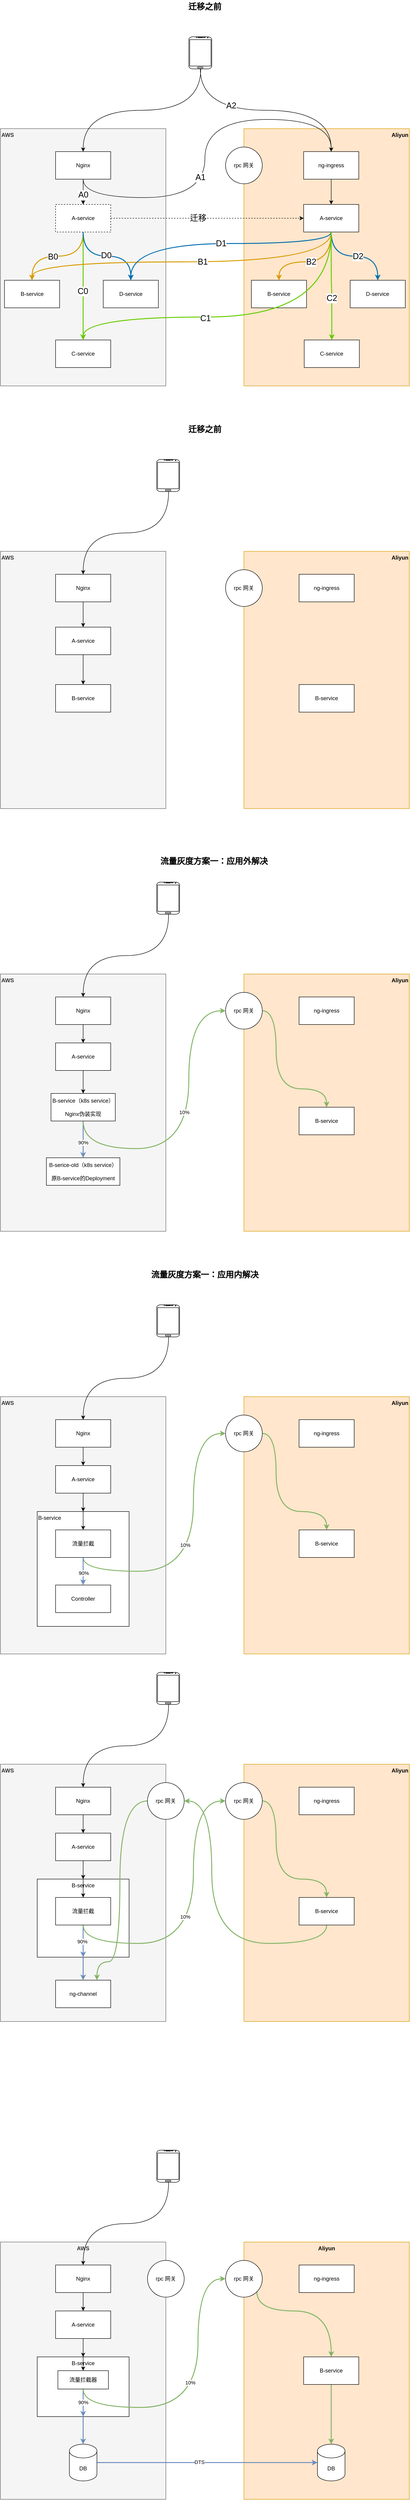 <mxfile version="20.5.1" type="github">
  <diagram id="Bomps37VIKHpNAe9YnZH" name="第 1 页">
    <mxGraphModel dx="1298" dy="5510" grid="1" gridSize="10" guides="1" tooltips="1" connect="1" arrows="1" fold="1" page="1" pageScale="1" pageWidth="827" pageHeight="1169" math="0" shadow="0">
      <root>
        <mxCell id="0" />
        <mxCell id="1" parent="0" />
        <mxCell id="GRqfUsxwz95-C4cLxFxg-54" value="AWS" style="rounded=0;whiteSpace=wrap;html=1;fillColor=#f5f5f5;fontColor=#333333;strokeColor=#666666;fontStyle=1;verticalAlign=top;align=left;" vertex="1" parent="1">
          <mxGeometry x="40" y="-720" width="360" height="560" as="geometry" />
        </mxCell>
        <mxCell id="GRqfUsxwz95-C4cLxFxg-80" value="B-service" style="rounded=0;whiteSpace=wrap;html=1;strokeColor=#000000;verticalAlign=top;" vertex="1" parent="1">
          <mxGeometry x="120" y="-470" width="200" height="170" as="geometry" />
        </mxCell>
        <mxCell id="GRqfUsxwz95-C4cLxFxg-1" value="AWS" style="rounded=0;whiteSpace=wrap;html=1;fillColor=#f5f5f5;fontColor=#333333;strokeColor=#666666;fontStyle=1;verticalAlign=top;" vertex="1" parent="1">
          <mxGeometry x="40" y="320" width="360" height="560" as="geometry" />
        </mxCell>
        <mxCell id="GRqfUsxwz95-C4cLxFxg-12" value="B-service" style="rounded=0;whiteSpace=wrap;html=1;strokeColor=#000000;verticalAlign=top;" vertex="1" parent="1">
          <mxGeometry x="120" y="570" width="200" height="130" as="geometry" />
        </mxCell>
        <mxCell id="GRqfUsxwz95-C4cLxFxg-2" value="Aliyun" style="rounded=0;whiteSpace=wrap;html=1;fillColor=#ffe6cc;strokeColor=#d79b00;fontStyle=1;verticalAlign=top;" vertex="1" parent="1">
          <mxGeometry x="570" y="320" width="360" height="560" as="geometry" />
        </mxCell>
        <mxCell id="GRqfUsxwz95-C4cLxFxg-14" style="edgeStyle=orthogonalEdgeStyle;rounded=0;orthogonalLoop=1;jettySize=auto;html=1;entryX=0.5;entryY=0;entryDx=0;entryDy=0;exitX=0.52;exitY=1;exitDx=0;exitDy=0;exitPerimeter=0;curved=1;" edge="1" parent="1" source="GRqfUsxwz95-C4cLxFxg-3" target="GRqfUsxwz95-C4cLxFxg-7">
          <mxGeometry relative="1" as="geometry" />
        </mxCell>
        <mxCell id="GRqfUsxwz95-C4cLxFxg-3" value="" style="verticalLabelPosition=bottom;verticalAlign=top;html=1;shadow=0;dashed=0;strokeWidth=1;shape=mxgraph.android.phone2;strokeColor=#000000;" vertex="1" parent="1">
          <mxGeometry x="380" y="120" width="50" height="70" as="geometry" />
        </mxCell>
        <mxCell id="GRqfUsxwz95-C4cLxFxg-6" style="edgeStyle=orthogonalEdgeStyle;rounded=0;orthogonalLoop=1;jettySize=auto;html=1;entryX=0;entryY=0.5;entryDx=0;entryDy=0;entryPerimeter=0;strokeWidth=2;fillColor=#dae8fc;strokeColor=#6c8ebf;" edge="1" parent="1" source="GRqfUsxwz95-C4cLxFxg-4" target="GRqfUsxwz95-C4cLxFxg-5">
          <mxGeometry relative="1" as="geometry" />
        </mxCell>
        <mxCell id="GRqfUsxwz95-C4cLxFxg-18" value="DTS" style="edgeLabel;html=1;align=center;verticalAlign=middle;resizable=0;points=[];" vertex="1" connectable="0" parent="GRqfUsxwz95-C4cLxFxg-6">
          <mxGeometry x="-0.071" y="1" relative="1" as="geometry">
            <mxPoint as="offset" />
          </mxGeometry>
        </mxCell>
        <mxCell id="GRqfUsxwz95-C4cLxFxg-4" value="DB" style="shape=cylinder3;whiteSpace=wrap;html=1;boundedLbl=1;backgroundOutline=1;size=15;strokeColor=#000000;" vertex="1" parent="1">
          <mxGeometry x="190" y="760" width="60" height="80" as="geometry" />
        </mxCell>
        <mxCell id="GRqfUsxwz95-C4cLxFxg-5" value="DB" style="shape=cylinder3;whiteSpace=wrap;html=1;boundedLbl=1;backgroundOutline=1;size=15;strokeColor=#000000;" vertex="1" parent="1">
          <mxGeometry x="730" y="760" width="60" height="80" as="geometry" />
        </mxCell>
        <mxCell id="GRqfUsxwz95-C4cLxFxg-15" style="edgeStyle=orthogonalEdgeStyle;curved=1;rounded=0;orthogonalLoop=1;jettySize=auto;html=1;entryX=0.5;entryY=0;entryDx=0;entryDy=0;" edge="1" parent="1" source="GRqfUsxwz95-C4cLxFxg-7" target="GRqfUsxwz95-C4cLxFxg-11">
          <mxGeometry relative="1" as="geometry" />
        </mxCell>
        <mxCell id="GRqfUsxwz95-C4cLxFxg-7" value="Nginx" style="rounded=0;whiteSpace=wrap;html=1;strokeColor=#000000;" vertex="1" parent="1">
          <mxGeometry x="160" y="370" width="120" height="60" as="geometry" />
        </mxCell>
        <mxCell id="GRqfUsxwz95-C4cLxFxg-8" value="ng-ingress" style="rounded=0;whiteSpace=wrap;html=1;strokeColor=#000000;" vertex="1" parent="1">
          <mxGeometry x="690" y="370" width="120" height="60" as="geometry" />
        </mxCell>
        <mxCell id="GRqfUsxwz95-C4cLxFxg-9" value="rpc 网关" style="ellipse;whiteSpace=wrap;html=1;aspect=fixed;strokeColor=#000000;" vertex="1" parent="1">
          <mxGeometry x="360" y="360" width="80" height="80" as="geometry" />
        </mxCell>
        <mxCell id="GRqfUsxwz95-C4cLxFxg-26" style="edgeStyle=orthogonalEdgeStyle;curved=1;rounded=0;orthogonalLoop=1;jettySize=auto;html=1;entryX=0.5;entryY=0;entryDx=0;entryDy=0;exitX=1;exitY=1;exitDx=0;exitDy=0;fillColor=#d5e8d4;strokeColor=#82b366;strokeWidth=2;" edge="1" parent="1" source="GRqfUsxwz95-C4cLxFxg-10" target="GRqfUsxwz95-C4cLxFxg-13">
          <mxGeometry relative="1" as="geometry">
            <Array as="points">
              <mxPoint x="598" y="470" />
              <mxPoint x="760" y="470" />
            </Array>
          </mxGeometry>
        </mxCell>
        <mxCell id="GRqfUsxwz95-C4cLxFxg-10" value="rpc 网关" style="ellipse;whiteSpace=wrap;html=1;aspect=fixed;strokeColor=#000000;" vertex="1" parent="1">
          <mxGeometry x="530" y="360" width="80" height="80" as="geometry" />
        </mxCell>
        <mxCell id="GRqfUsxwz95-C4cLxFxg-16" style="edgeStyle=orthogonalEdgeStyle;curved=1;rounded=0;orthogonalLoop=1;jettySize=auto;html=1;entryX=0.5;entryY=0;entryDx=0;entryDy=0;" edge="1" parent="1" source="GRqfUsxwz95-C4cLxFxg-11" target="GRqfUsxwz95-C4cLxFxg-12">
          <mxGeometry relative="1" as="geometry" />
        </mxCell>
        <mxCell id="GRqfUsxwz95-C4cLxFxg-11" value="A-service" style="rounded=0;whiteSpace=wrap;html=1;strokeColor=#000000;" vertex="1" parent="1">
          <mxGeometry x="160" y="470" width="120" height="60" as="geometry" />
        </mxCell>
        <mxCell id="GRqfUsxwz95-C4cLxFxg-17" style="edgeStyle=orthogonalEdgeStyle;curved=1;rounded=0;orthogonalLoop=1;jettySize=auto;html=1;entryX=0.5;entryY=0;entryDx=0;entryDy=0;entryPerimeter=0;fillColor=#dae8fc;strokeColor=#6c8ebf;strokeWidth=2;" edge="1" parent="1" source="GRqfUsxwz95-C4cLxFxg-12" target="GRqfUsxwz95-C4cLxFxg-4">
          <mxGeometry relative="1" as="geometry" />
        </mxCell>
        <mxCell id="GRqfUsxwz95-C4cLxFxg-27" style="edgeStyle=orthogonalEdgeStyle;curved=1;rounded=0;orthogonalLoop=1;jettySize=auto;html=1;entryX=0.5;entryY=0;entryDx=0;entryDy=0;entryPerimeter=0;fillColor=#d5e8d4;strokeColor=#82b366;strokeWidth=2;" edge="1" parent="1" source="GRqfUsxwz95-C4cLxFxg-13" target="GRqfUsxwz95-C4cLxFxg-5">
          <mxGeometry relative="1" as="geometry" />
        </mxCell>
        <mxCell id="GRqfUsxwz95-C4cLxFxg-13" value="B-service" style="rounded=0;whiteSpace=wrap;html=1;strokeColor=#000000;" vertex="1" parent="1">
          <mxGeometry x="700" y="570" width="120" height="60" as="geometry" />
        </mxCell>
        <mxCell id="GRqfUsxwz95-C4cLxFxg-22" style="edgeStyle=orthogonalEdgeStyle;curved=1;rounded=0;orthogonalLoop=1;jettySize=auto;html=1;entryX=0.5;entryY=1;entryDx=0;entryDy=0;fillColor=#dae8fc;strokeColor=#6c8ebf;strokeWidth=2;" edge="1" parent="1" source="GRqfUsxwz95-C4cLxFxg-19" target="GRqfUsxwz95-C4cLxFxg-12">
          <mxGeometry relative="1" as="geometry">
            <Array as="points">
              <mxPoint x="220" y="680" />
              <mxPoint x="220" y="680" />
            </Array>
          </mxGeometry>
        </mxCell>
        <mxCell id="GRqfUsxwz95-C4cLxFxg-25" value="90%" style="edgeLabel;html=1;align=center;verticalAlign=middle;resizable=0;points=[];" vertex="1" connectable="0" parent="GRqfUsxwz95-C4cLxFxg-22">
          <mxGeometry x="-0.033" relative="1" as="geometry">
            <mxPoint as="offset" />
          </mxGeometry>
        </mxCell>
        <mxCell id="GRqfUsxwz95-C4cLxFxg-23" style="edgeStyle=orthogonalEdgeStyle;curved=1;rounded=0;orthogonalLoop=1;jettySize=auto;html=1;entryX=0;entryY=0.5;entryDx=0;entryDy=0;fillColor=#d5e8d4;strokeColor=#82b366;strokeWidth=2;" edge="1" parent="1" target="GRqfUsxwz95-C4cLxFxg-10">
          <mxGeometry relative="1" as="geometry">
            <mxPoint x="220" y="640" as="sourcePoint" />
            <Array as="points">
              <mxPoint x="220" y="680" />
              <mxPoint x="470" y="680" />
              <mxPoint x="470" y="400" />
            </Array>
          </mxGeometry>
        </mxCell>
        <mxCell id="GRqfUsxwz95-C4cLxFxg-24" value="10%" style="edgeLabel;html=1;align=center;verticalAlign=middle;resizable=0;points=[];" vertex="1" connectable="0" parent="GRqfUsxwz95-C4cLxFxg-23">
          <mxGeometry x="0.092" y="17" relative="1" as="geometry">
            <mxPoint as="offset" />
          </mxGeometry>
        </mxCell>
        <mxCell id="GRqfUsxwz95-C4cLxFxg-19" value="流量拦截器" style="rounded=0;whiteSpace=wrap;html=1;strokeColor=#000000;" vertex="1" parent="1">
          <mxGeometry x="165" y="600" width="110" height="40" as="geometry" />
        </mxCell>
        <mxCell id="GRqfUsxwz95-C4cLxFxg-20" style="edgeStyle=orthogonalEdgeStyle;curved=1;rounded=0;orthogonalLoop=1;jettySize=auto;html=1;entryX=0.5;entryY=0;entryDx=0;entryDy=0;" edge="1" parent="1" source="GRqfUsxwz95-C4cLxFxg-12" target="GRqfUsxwz95-C4cLxFxg-19">
          <mxGeometry relative="1" as="geometry" />
        </mxCell>
        <mxCell id="GRqfUsxwz95-C4cLxFxg-56" value="Aliyun" style="rounded=0;whiteSpace=wrap;html=1;fillColor=#ffe6cc;strokeColor=#d79b00;fontStyle=1;verticalAlign=top;align=right;" vertex="1" parent="1">
          <mxGeometry x="570" y="-720" width="360" height="560" as="geometry" />
        </mxCell>
        <mxCell id="GRqfUsxwz95-C4cLxFxg-57" style="edgeStyle=orthogonalEdgeStyle;rounded=0;orthogonalLoop=1;jettySize=auto;html=1;entryX=0.5;entryY=0;entryDx=0;entryDy=0;exitX=0.52;exitY=1;exitDx=0;exitDy=0;exitPerimeter=0;curved=1;" edge="1" parent="1" source="GRqfUsxwz95-C4cLxFxg-58" target="GRqfUsxwz95-C4cLxFxg-64">
          <mxGeometry relative="1" as="geometry" />
        </mxCell>
        <mxCell id="GRqfUsxwz95-C4cLxFxg-58" value="" style="verticalLabelPosition=bottom;verticalAlign=top;html=1;shadow=0;dashed=0;strokeWidth=1;shape=mxgraph.android.phone2;strokeColor=#000000;" vertex="1" parent="1">
          <mxGeometry x="380" y="-920" width="50" height="70" as="geometry" />
        </mxCell>
        <mxCell id="GRqfUsxwz95-C4cLxFxg-63" style="edgeStyle=orthogonalEdgeStyle;curved=1;rounded=0;orthogonalLoop=1;jettySize=auto;html=1;entryX=0.5;entryY=0;entryDx=0;entryDy=0;" edge="1" parent="1" source="GRqfUsxwz95-C4cLxFxg-64" target="GRqfUsxwz95-C4cLxFxg-70">
          <mxGeometry relative="1" as="geometry" />
        </mxCell>
        <mxCell id="GRqfUsxwz95-C4cLxFxg-64" value="Nginx" style="rounded=0;whiteSpace=wrap;html=1;strokeColor=#000000;" vertex="1" parent="1">
          <mxGeometry x="160" y="-670" width="120" height="60" as="geometry" />
        </mxCell>
        <mxCell id="GRqfUsxwz95-C4cLxFxg-65" value="ng-ingress" style="rounded=0;whiteSpace=wrap;html=1;strokeColor=#000000;" vertex="1" parent="1">
          <mxGeometry x="690" y="-670" width="120" height="60" as="geometry" />
        </mxCell>
        <mxCell id="GRqfUsxwz95-C4cLxFxg-90" style="edgeStyle=orthogonalEdgeStyle;curved=1;rounded=0;orthogonalLoop=1;jettySize=auto;html=1;entryX=0.75;entryY=0;entryDx=0;entryDy=0;fillColor=#d5e8d4;strokeColor=#82b366;strokeWidth=2;" edge="1" parent="1" source="GRqfUsxwz95-C4cLxFxg-66" target="GRqfUsxwz95-C4cLxFxg-81">
          <mxGeometry relative="1" as="geometry">
            <Array as="points">
              <mxPoint x="300" y="-640" />
              <mxPoint x="300" y="-290" />
              <mxPoint x="250" y="-290" />
            </Array>
          </mxGeometry>
        </mxCell>
        <mxCell id="GRqfUsxwz95-C4cLxFxg-66" value="rpc 网关" style="ellipse;whiteSpace=wrap;html=1;aspect=fixed;strokeColor=#000000;" vertex="1" parent="1">
          <mxGeometry x="360" y="-680" width="80" height="80" as="geometry" />
        </mxCell>
        <mxCell id="GRqfUsxwz95-C4cLxFxg-67" style="rounded=0;orthogonalLoop=1;jettySize=auto;html=1;entryX=0.5;entryY=0;entryDx=0;entryDy=0;exitX=1;exitY=0.5;exitDx=0;exitDy=0;fillColor=#d5e8d4;strokeColor=#82b366;strokeWidth=2;edgeStyle=orthogonalEdgeStyle;curved=1;" edge="1" parent="1" source="GRqfUsxwz95-C4cLxFxg-68" target="GRqfUsxwz95-C4cLxFxg-73">
          <mxGeometry relative="1" as="geometry">
            <Array as="points">
              <mxPoint x="640" y="-640" />
              <mxPoint x="640" y="-470" />
              <mxPoint x="750" y="-470" />
            </Array>
          </mxGeometry>
        </mxCell>
        <mxCell id="GRqfUsxwz95-C4cLxFxg-68" value="rpc 网关" style="ellipse;whiteSpace=wrap;html=1;aspect=fixed;strokeColor=#000000;" vertex="1" parent="1">
          <mxGeometry x="530" y="-680" width="80" height="80" as="geometry" />
        </mxCell>
        <mxCell id="GRqfUsxwz95-C4cLxFxg-82" style="edgeStyle=orthogonalEdgeStyle;curved=1;rounded=0;orthogonalLoop=1;jettySize=auto;html=1;entryX=0.5;entryY=0;entryDx=0;entryDy=0;" edge="1" parent="1" source="GRqfUsxwz95-C4cLxFxg-70" target="GRqfUsxwz95-C4cLxFxg-80">
          <mxGeometry relative="1" as="geometry" />
        </mxCell>
        <mxCell id="GRqfUsxwz95-C4cLxFxg-70" value="A-service" style="rounded=0;whiteSpace=wrap;html=1;strokeColor=#000000;" vertex="1" parent="1">
          <mxGeometry x="160" y="-570" width="120" height="60" as="geometry" />
        </mxCell>
        <mxCell id="GRqfUsxwz95-C4cLxFxg-72" style="edgeStyle=orthogonalEdgeStyle;curved=1;rounded=0;orthogonalLoop=1;jettySize=auto;html=1;entryX=1;entryY=0.5;entryDx=0;entryDy=0;exitX=0.5;exitY=1;exitDx=0;exitDy=0;fillColor=#d5e8d4;strokeColor=#82b366;strokeWidth=2;" edge="1" parent="1" source="GRqfUsxwz95-C4cLxFxg-73" target="GRqfUsxwz95-C4cLxFxg-66">
          <mxGeometry relative="1" as="geometry">
            <mxPoint x="760" y="-280" as="targetPoint" />
            <Array as="points">
              <mxPoint x="750" y="-330" />
              <mxPoint x="500" y="-330" />
              <mxPoint x="500" y="-640" />
            </Array>
          </mxGeometry>
        </mxCell>
        <mxCell id="GRqfUsxwz95-C4cLxFxg-73" value="B-service" style="rounded=0;whiteSpace=wrap;html=1;strokeColor=#000000;" vertex="1" parent="1">
          <mxGeometry x="690" y="-430" width="120" height="60" as="geometry" />
        </mxCell>
        <mxCell id="GRqfUsxwz95-C4cLxFxg-83" style="edgeStyle=orthogonalEdgeStyle;curved=1;rounded=0;orthogonalLoop=1;jettySize=auto;html=1;entryX=0.5;entryY=0;entryDx=0;entryDy=0;fillColor=#dae8fc;strokeColor=#6c8ebf;strokeWidth=2;" edge="1" parent="1" source="GRqfUsxwz95-C4cLxFxg-80" target="GRqfUsxwz95-C4cLxFxg-81">
          <mxGeometry relative="1" as="geometry" />
        </mxCell>
        <mxCell id="GRqfUsxwz95-C4cLxFxg-85" style="edgeStyle=orthogonalEdgeStyle;curved=1;rounded=0;orthogonalLoop=1;jettySize=auto;html=1;entryX=0.5;entryY=0;entryDx=0;entryDy=0;" edge="1" parent="1" source="GRqfUsxwz95-C4cLxFxg-80" target="GRqfUsxwz95-C4cLxFxg-84">
          <mxGeometry relative="1" as="geometry" />
        </mxCell>
        <mxCell id="GRqfUsxwz95-C4cLxFxg-81" value="ng-channel" style="rounded=0;whiteSpace=wrap;html=1;strokeColor=#000000;" vertex="1" parent="1">
          <mxGeometry x="160" y="-250" width="120" height="60" as="geometry" />
        </mxCell>
        <mxCell id="GRqfUsxwz95-C4cLxFxg-86" style="edgeStyle=orthogonalEdgeStyle;curved=1;rounded=0;orthogonalLoop=1;jettySize=auto;html=1;entryX=0.5;entryY=1;entryDx=0;entryDy=0;fillColor=#dae8fc;strokeColor=#6c8ebf;strokeWidth=2;" edge="1" parent="1" source="GRqfUsxwz95-C4cLxFxg-84" target="GRqfUsxwz95-C4cLxFxg-80">
          <mxGeometry relative="1" as="geometry">
            <Array as="points">
              <mxPoint x="220" y="-320" />
              <mxPoint x="220" y="-320" />
            </Array>
          </mxGeometry>
        </mxCell>
        <mxCell id="GRqfUsxwz95-C4cLxFxg-89" value="90%" style="edgeLabel;html=1;align=center;verticalAlign=middle;resizable=0;points=[];" vertex="1" connectable="0" parent="GRqfUsxwz95-C4cLxFxg-86">
          <mxGeometry x="0.029" y="-2" relative="1" as="geometry">
            <mxPoint as="offset" />
          </mxGeometry>
        </mxCell>
        <mxCell id="GRqfUsxwz95-C4cLxFxg-87" style="edgeStyle=orthogonalEdgeStyle;curved=1;rounded=0;orthogonalLoop=1;jettySize=auto;html=1;entryX=0;entryY=0.5;entryDx=0;entryDy=0;exitX=0.5;exitY=1;exitDx=0;exitDy=0;fillColor=#d5e8d4;strokeColor=#82b366;strokeWidth=2;" edge="1" parent="1" source="GRqfUsxwz95-C4cLxFxg-84" target="GRqfUsxwz95-C4cLxFxg-68">
          <mxGeometry relative="1" as="geometry">
            <Array as="points">
              <mxPoint x="220" y="-330" />
              <mxPoint x="460" y="-330" />
              <mxPoint x="460" y="-640" />
            </Array>
          </mxGeometry>
        </mxCell>
        <mxCell id="GRqfUsxwz95-C4cLxFxg-88" value="10%" style="edgeLabel;html=1;align=center;verticalAlign=middle;resizable=0;points=[];" vertex="1" connectable="0" parent="GRqfUsxwz95-C4cLxFxg-87">
          <mxGeometry x="0.024" y="18" relative="1" as="geometry">
            <mxPoint as="offset" />
          </mxGeometry>
        </mxCell>
        <mxCell id="GRqfUsxwz95-C4cLxFxg-84" value="流量拦截" style="rounded=0;whiteSpace=wrap;html=1;strokeColor=#000000;" vertex="1" parent="1">
          <mxGeometry x="160" y="-430" width="120" height="60" as="geometry" />
        </mxCell>
        <mxCell id="GRqfUsxwz95-C4cLxFxg-91" value="AWS" style="rounded=0;whiteSpace=wrap;html=1;fillColor=#f5f5f5;fontColor=#333333;strokeColor=#666666;fontStyle=1;verticalAlign=top;align=left;" vertex="1" parent="1">
          <mxGeometry x="40" y="-1520" width="360" height="560" as="geometry" />
        </mxCell>
        <mxCell id="GRqfUsxwz95-C4cLxFxg-92" value="B-service" style="rounded=0;whiteSpace=wrap;html=1;strokeColor=#000000;verticalAlign=top;align=left;" vertex="1" parent="1">
          <mxGeometry x="120" y="-1270" width="200" height="250" as="geometry" />
        </mxCell>
        <mxCell id="GRqfUsxwz95-C4cLxFxg-93" value="Aliyun" style="rounded=0;whiteSpace=wrap;html=1;fillColor=#ffe6cc;strokeColor=#d79b00;fontStyle=1;verticalAlign=top;align=right;" vertex="1" parent="1">
          <mxGeometry x="570" y="-1520" width="360" height="560" as="geometry" />
        </mxCell>
        <mxCell id="GRqfUsxwz95-C4cLxFxg-94" style="edgeStyle=orthogonalEdgeStyle;rounded=0;orthogonalLoop=1;jettySize=auto;html=1;entryX=0.5;entryY=0;entryDx=0;entryDy=0;exitX=0.52;exitY=1;exitDx=0;exitDy=0;exitPerimeter=0;curved=1;" edge="1" parent="1" source="GRqfUsxwz95-C4cLxFxg-95" target="GRqfUsxwz95-C4cLxFxg-97">
          <mxGeometry relative="1" as="geometry" />
        </mxCell>
        <mxCell id="GRqfUsxwz95-C4cLxFxg-95" value="" style="verticalLabelPosition=bottom;verticalAlign=top;html=1;shadow=0;dashed=0;strokeWidth=1;shape=mxgraph.android.phone2;strokeColor=#000000;" vertex="1" parent="1">
          <mxGeometry x="380" y="-1720" width="50" height="70" as="geometry" />
        </mxCell>
        <mxCell id="GRqfUsxwz95-C4cLxFxg-96" style="edgeStyle=orthogonalEdgeStyle;curved=1;rounded=0;orthogonalLoop=1;jettySize=auto;html=1;entryX=0.5;entryY=0;entryDx=0;entryDy=0;" edge="1" parent="1" source="GRqfUsxwz95-C4cLxFxg-97" target="GRqfUsxwz95-C4cLxFxg-104">
          <mxGeometry relative="1" as="geometry" />
        </mxCell>
        <mxCell id="GRqfUsxwz95-C4cLxFxg-97" value="Nginx" style="rounded=0;whiteSpace=wrap;html=1;strokeColor=#000000;" vertex="1" parent="1">
          <mxGeometry x="160" y="-1470" width="120" height="60" as="geometry" />
        </mxCell>
        <mxCell id="GRqfUsxwz95-C4cLxFxg-98" value="ng-ingress" style="rounded=0;whiteSpace=wrap;html=1;strokeColor=#000000;" vertex="1" parent="1">
          <mxGeometry x="690" y="-1470" width="120" height="60" as="geometry" />
        </mxCell>
        <mxCell id="GRqfUsxwz95-C4cLxFxg-101" style="rounded=0;orthogonalLoop=1;jettySize=auto;html=1;entryX=0.5;entryY=0;entryDx=0;entryDy=0;exitX=1;exitY=0.5;exitDx=0;exitDy=0;fillColor=#d5e8d4;strokeColor=#82b366;strokeWidth=2;edgeStyle=orthogonalEdgeStyle;curved=1;" edge="1" parent="1" source="GRqfUsxwz95-C4cLxFxg-102" target="GRqfUsxwz95-C4cLxFxg-106">
          <mxGeometry relative="1" as="geometry">
            <Array as="points">
              <mxPoint x="640" y="-1440" />
              <mxPoint x="640" y="-1270" />
              <mxPoint x="750" y="-1270" />
            </Array>
          </mxGeometry>
        </mxCell>
        <mxCell id="GRqfUsxwz95-C4cLxFxg-102" value="rpc 网关" style="ellipse;whiteSpace=wrap;html=1;aspect=fixed;strokeColor=#000000;" vertex="1" parent="1">
          <mxGeometry x="530" y="-1480" width="80" height="80" as="geometry" />
        </mxCell>
        <mxCell id="GRqfUsxwz95-C4cLxFxg-103" style="edgeStyle=orthogonalEdgeStyle;curved=1;rounded=0;orthogonalLoop=1;jettySize=auto;html=1;entryX=0.5;entryY=0;entryDx=0;entryDy=0;" edge="1" parent="1" source="GRqfUsxwz95-C4cLxFxg-104" target="GRqfUsxwz95-C4cLxFxg-92">
          <mxGeometry relative="1" as="geometry" />
        </mxCell>
        <mxCell id="GRqfUsxwz95-C4cLxFxg-104" value="A-service" style="rounded=0;whiteSpace=wrap;html=1;strokeColor=#000000;" vertex="1" parent="1">
          <mxGeometry x="160" y="-1370" width="120" height="60" as="geometry" />
        </mxCell>
        <mxCell id="GRqfUsxwz95-C4cLxFxg-106" value="B-service" style="rounded=0;whiteSpace=wrap;html=1;strokeColor=#000000;" vertex="1" parent="1">
          <mxGeometry x="690" y="-1230" width="120" height="60" as="geometry" />
        </mxCell>
        <mxCell id="GRqfUsxwz95-C4cLxFxg-108" style="edgeStyle=orthogonalEdgeStyle;curved=1;rounded=0;orthogonalLoop=1;jettySize=auto;html=1;entryX=0.5;entryY=0;entryDx=0;entryDy=0;" edge="1" parent="1" source="GRqfUsxwz95-C4cLxFxg-92" target="GRqfUsxwz95-C4cLxFxg-114">
          <mxGeometry relative="1" as="geometry" />
        </mxCell>
        <mxCell id="GRqfUsxwz95-C4cLxFxg-112" style="edgeStyle=orthogonalEdgeStyle;curved=1;rounded=0;orthogonalLoop=1;jettySize=auto;html=1;entryX=0;entryY=0.5;entryDx=0;entryDy=0;exitX=0.5;exitY=1;exitDx=0;exitDy=0;fillColor=#d5e8d4;strokeColor=#82b366;strokeWidth=2;" edge="1" parent="1" source="GRqfUsxwz95-C4cLxFxg-114" target="GRqfUsxwz95-C4cLxFxg-102">
          <mxGeometry relative="1" as="geometry">
            <Array as="points">
              <mxPoint x="220" y="-1140" />
              <mxPoint x="460" y="-1140" />
              <mxPoint x="460" y="-1440" />
            </Array>
          </mxGeometry>
        </mxCell>
        <mxCell id="GRqfUsxwz95-C4cLxFxg-113" value="10%" style="edgeLabel;html=1;align=center;verticalAlign=middle;resizable=0;points=[];" vertex="1" connectable="0" parent="GRqfUsxwz95-C4cLxFxg-112">
          <mxGeometry x="0.024" y="18" relative="1" as="geometry">
            <mxPoint as="offset" />
          </mxGeometry>
        </mxCell>
        <mxCell id="GRqfUsxwz95-C4cLxFxg-117" style="edgeStyle=orthogonalEdgeStyle;curved=1;rounded=0;orthogonalLoop=1;jettySize=auto;html=1;entryX=0.5;entryY=0;entryDx=0;entryDy=0;strokeWidth=2;fillColor=#dae8fc;strokeColor=#6c8ebf;" edge="1" parent="1" source="GRqfUsxwz95-C4cLxFxg-114" target="GRqfUsxwz95-C4cLxFxg-116">
          <mxGeometry relative="1" as="geometry" />
        </mxCell>
        <mxCell id="GRqfUsxwz95-C4cLxFxg-118" value="90%" style="edgeLabel;html=1;align=center;verticalAlign=middle;resizable=0;points=[];" vertex="1" connectable="0" parent="GRqfUsxwz95-C4cLxFxg-117">
          <mxGeometry x="0.133" y="1" relative="1" as="geometry">
            <mxPoint as="offset" />
          </mxGeometry>
        </mxCell>
        <mxCell id="GRqfUsxwz95-C4cLxFxg-114" value="流量拦截" style="rounded=0;whiteSpace=wrap;html=1;strokeColor=#000000;" vertex="1" parent="1">
          <mxGeometry x="160" y="-1230" width="120" height="60" as="geometry" />
        </mxCell>
        <mxCell id="GRqfUsxwz95-C4cLxFxg-116" value="Controller" style="rounded=0;whiteSpace=wrap;html=1;strokeColor=#000000;" vertex="1" parent="1">
          <mxGeometry x="160" y="-1110" width="120" height="60" as="geometry" />
        </mxCell>
        <mxCell id="GRqfUsxwz95-C4cLxFxg-119" value="AWS" style="rounded=0;whiteSpace=wrap;html=1;fillColor=#f5f5f5;fontColor=#333333;strokeColor=#666666;fontStyle=1;verticalAlign=top;align=left;" vertex="1" parent="1">
          <mxGeometry x="40" y="-2440" width="360" height="560" as="geometry" />
        </mxCell>
        <mxCell id="GRqfUsxwz95-C4cLxFxg-121" value="Aliyun" style="rounded=0;whiteSpace=wrap;html=1;fillColor=#ffe6cc;strokeColor=#d79b00;fontStyle=1;verticalAlign=top;align=right;" vertex="1" parent="1">
          <mxGeometry x="570" y="-2440" width="360" height="560" as="geometry" />
        </mxCell>
        <mxCell id="GRqfUsxwz95-C4cLxFxg-122" style="edgeStyle=orthogonalEdgeStyle;rounded=0;orthogonalLoop=1;jettySize=auto;html=1;entryX=0.5;entryY=0;entryDx=0;entryDy=0;exitX=0.52;exitY=1;exitDx=0;exitDy=0;exitPerimeter=0;curved=1;" edge="1" parent="1" source="GRqfUsxwz95-C4cLxFxg-123" target="GRqfUsxwz95-C4cLxFxg-125">
          <mxGeometry relative="1" as="geometry" />
        </mxCell>
        <mxCell id="GRqfUsxwz95-C4cLxFxg-123" value="" style="verticalLabelPosition=bottom;verticalAlign=top;html=1;shadow=0;dashed=0;strokeWidth=1;shape=mxgraph.android.phone2;strokeColor=#000000;" vertex="1" parent="1">
          <mxGeometry x="380" y="-2640" width="50" height="70" as="geometry" />
        </mxCell>
        <mxCell id="GRqfUsxwz95-C4cLxFxg-124" style="edgeStyle=orthogonalEdgeStyle;curved=1;rounded=0;orthogonalLoop=1;jettySize=auto;html=1;entryX=0.5;entryY=0;entryDx=0;entryDy=0;" edge="1" parent="1" source="GRqfUsxwz95-C4cLxFxg-125" target="GRqfUsxwz95-C4cLxFxg-130">
          <mxGeometry relative="1" as="geometry" />
        </mxCell>
        <mxCell id="GRqfUsxwz95-C4cLxFxg-125" value="Nginx" style="rounded=0;whiteSpace=wrap;html=1;strokeColor=#000000;" vertex="1" parent="1">
          <mxGeometry x="160" y="-2390" width="120" height="60" as="geometry" />
        </mxCell>
        <mxCell id="GRqfUsxwz95-C4cLxFxg-126" value="ng-ingress" style="rounded=0;whiteSpace=wrap;html=1;strokeColor=#000000;" vertex="1" parent="1">
          <mxGeometry x="690" y="-2390" width="120" height="60" as="geometry" />
        </mxCell>
        <mxCell id="GRqfUsxwz95-C4cLxFxg-127" style="rounded=0;orthogonalLoop=1;jettySize=auto;html=1;entryX=0.5;entryY=0;entryDx=0;entryDy=0;exitX=1;exitY=0.5;exitDx=0;exitDy=0;fillColor=#d5e8d4;strokeColor=#82b366;strokeWidth=2;edgeStyle=orthogonalEdgeStyle;curved=1;" edge="1" parent="1" source="GRqfUsxwz95-C4cLxFxg-128" target="GRqfUsxwz95-C4cLxFxg-131">
          <mxGeometry relative="1" as="geometry">
            <Array as="points">
              <mxPoint x="640" y="-2360" />
              <mxPoint x="640" y="-2190" />
              <mxPoint x="750" y="-2190" />
            </Array>
          </mxGeometry>
        </mxCell>
        <mxCell id="GRqfUsxwz95-C4cLxFxg-128" value="rpc 网关" style="ellipse;whiteSpace=wrap;html=1;aspect=fixed;strokeColor=#000000;" vertex="1" parent="1">
          <mxGeometry x="530" y="-2400" width="80" height="80" as="geometry" />
        </mxCell>
        <mxCell id="GRqfUsxwz95-C4cLxFxg-129" style="edgeStyle=orthogonalEdgeStyle;curved=1;rounded=0;orthogonalLoop=1;jettySize=auto;html=1;entryX=0.5;entryY=0;entryDx=0;entryDy=0;" edge="1" parent="1" source="GRqfUsxwz95-C4cLxFxg-130" target="GRqfUsxwz95-C4cLxFxg-139">
          <mxGeometry relative="1" as="geometry">
            <mxPoint x="220" y="-2190" as="targetPoint" />
          </mxGeometry>
        </mxCell>
        <mxCell id="GRqfUsxwz95-C4cLxFxg-130" value="A-service" style="rounded=0;whiteSpace=wrap;html=1;strokeColor=#000000;" vertex="1" parent="1">
          <mxGeometry x="160" y="-2290" width="120" height="60" as="geometry" />
        </mxCell>
        <mxCell id="GRqfUsxwz95-C4cLxFxg-131" value="B-service" style="rounded=0;whiteSpace=wrap;html=1;strokeColor=#000000;" vertex="1" parent="1">
          <mxGeometry x="690" y="-2150" width="120" height="60" as="geometry" />
        </mxCell>
        <mxCell id="GRqfUsxwz95-C4cLxFxg-141" style="edgeStyle=orthogonalEdgeStyle;curved=1;rounded=0;orthogonalLoop=1;jettySize=auto;html=1;entryX=0.5;entryY=0;entryDx=0;entryDy=0;strokeWidth=2;fillColor=#dae8fc;strokeColor=#6c8ebf;" edge="1" parent="1" source="GRqfUsxwz95-C4cLxFxg-139" target="GRqfUsxwz95-C4cLxFxg-140">
          <mxGeometry relative="1" as="geometry" />
        </mxCell>
        <mxCell id="GRqfUsxwz95-C4cLxFxg-144" value="90%" style="edgeLabel;html=1;align=center;verticalAlign=middle;resizable=0;points=[];" vertex="1" connectable="0" parent="GRqfUsxwz95-C4cLxFxg-141">
          <mxGeometry x="0.175" relative="1" as="geometry">
            <mxPoint as="offset" />
          </mxGeometry>
        </mxCell>
        <mxCell id="GRqfUsxwz95-C4cLxFxg-142" style="edgeStyle=orthogonalEdgeStyle;curved=1;rounded=0;orthogonalLoop=1;jettySize=auto;html=1;entryX=0;entryY=0.5;entryDx=0;entryDy=0;strokeWidth=2;exitX=0.5;exitY=1;exitDx=0;exitDy=0;fillColor=#d5e8d4;strokeColor=#82b366;" edge="1" parent="1" source="GRqfUsxwz95-C4cLxFxg-139" target="GRqfUsxwz95-C4cLxFxg-128">
          <mxGeometry relative="1" as="geometry">
            <Array as="points">
              <mxPoint x="220" y="-2060" />
              <mxPoint x="450" y="-2060" />
              <mxPoint x="450" y="-2360" />
            </Array>
          </mxGeometry>
        </mxCell>
        <mxCell id="GRqfUsxwz95-C4cLxFxg-143" value="10%" style="edgeLabel;html=1;align=center;verticalAlign=middle;resizable=0;points=[];" vertex="1" connectable="0" parent="GRqfUsxwz95-C4cLxFxg-142">
          <mxGeometry x="-0.061" y="9" relative="1" as="geometry">
            <mxPoint x="-1" y="-55" as="offset" />
          </mxGeometry>
        </mxCell>
        <mxCell id="GRqfUsxwz95-C4cLxFxg-139" value="B-service（k8s service）&lt;br&gt;&lt;br&gt;Nginx伪装实现" style="rounded=0;whiteSpace=wrap;html=1;strokeColor=#000000;" vertex="1" parent="1">
          <mxGeometry x="150" y="-2180" width="140" height="60" as="geometry" />
        </mxCell>
        <mxCell id="GRqfUsxwz95-C4cLxFxg-140" value="B-serice-old（k8s service）&lt;br&gt;&lt;br&gt;原B-service的Deployment" style="rounded=0;whiteSpace=wrap;html=1;strokeColor=#000000;" vertex="1" parent="1">
          <mxGeometry x="140" y="-2040" width="160" height="60" as="geometry" />
        </mxCell>
        <mxCell id="GRqfUsxwz95-C4cLxFxg-145" value="迁移之前" style="text;html=1;strokeColor=none;fillColor=none;align=center;verticalAlign=middle;whiteSpace=wrap;rounded=0;fontSize=18;fontStyle=1" vertex="1" parent="1">
          <mxGeometry x="340" y="-3640" width="290" height="30" as="geometry" />
        </mxCell>
        <mxCell id="GRqfUsxwz95-C4cLxFxg-146" value="流量灰度方案一：应用内解决" style="text;html=1;strokeColor=none;fillColor=none;align=center;verticalAlign=middle;whiteSpace=wrap;rounded=0;fontSize=18;fontStyle=1" vertex="1" parent="1">
          <mxGeometry x="340" y="-1800" width="290" height="30" as="geometry" />
        </mxCell>
        <mxCell id="GRqfUsxwz95-C4cLxFxg-147" value="AWS" style="rounded=0;whiteSpace=wrap;html=1;fillColor=#f5f5f5;fontColor=#333333;strokeColor=#666666;fontStyle=1;verticalAlign=top;align=left;" vertex="1" parent="1">
          <mxGeometry x="40" y="-3360" width="360" height="560" as="geometry" />
        </mxCell>
        <mxCell id="GRqfUsxwz95-C4cLxFxg-148" value="Aliyun" style="rounded=0;whiteSpace=wrap;html=1;fillColor=#ffe6cc;strokeColor=#d79b00;fontStyle=1;verticalAlign=top;align=right;" vertex="1" parent="1">
          <mxGeometry x="570" y="-3360" width="360" height="560" as="geometry" />
        </mxCell>
        <mxCell id="GRqfUsxwz95-C4cLxFxg-149" style="edgeStyle=orthogonalEdgeStyle;rounded=0;orthogonalLoop=1;jettySize=auto;html=1;entryX=0.5;entryY=0;entryDx=0;entryDy=0;exitX=0.52;exitY=1;exitDx=0;exitDy=0;exitPerimeter=0;curved=1;" edge="1" parent="1" source="GRqfUsxwz95-C4cLxFxg-150" target="GRqfUsxwz95-C4cLxFxg-152">
          <mxGeometry relative="1" as="geometry" />
        </mxCell>
        <mxCell id="GRqfUsxwz95-C4cLxFxg-150" value="" style="verticalLabelPosition=bottom;verticalAlign=top;html=1;shadow=0;dashed=0;strokeWidth=1;shape=mxgraph.android.phone2;strokeColor=#000000;" vertex="1" parent="1">
          <mxGeometry x="380" y="-3560" width="50" height="70" as="geometry" />
        </mxCell>
        <mxCell id="GRqfUsxwz95-C4cLxFxg-151" style="edgeStyle=orthogonalEdgeStyle;curved=1;rounded=0;orthogonalLoop=1;jettySize=auto;html=1;entryX=0.5;entryY=0;entryDx=0;entryDy=0;" edge="1" parent="1" source="GRqfUsxwz95-C4cLxFxg-152" target="GRqfUsxwz95-C4cLxFxg-157">
          <mxGeometry relative="1" as="geometry" />
        </mxCell>
        <mxCell id="GRqfUsxwz95-C4cLxFxg-152" value="Nginx" style="rounded=0;whiteSpace=wrap;html=1;strokeColor=#000000;" vertex="1" parent="1">
          <mxGeometry x="160" y="-3310" width="120" height="60" as="geometry" />
        </mxCell>
        <mxCell id="GRqfUsxwz95-C4cLxFxg-153" value="ng-ingress" style="rounded=0;whiteSpace=wrap;html=1;strokeColor=#000000;" vertex="1" parent="1">
          <mxGeometry x="690" y="-3310" width="120" height="60" as="geometry" />
        </mxCell>
        <mxCell id="GRqfUsxwz95-C4cLxFxg-155" value="rpc 网关" style="ellipse;whiteSpace=wrap;html=1;aspect=fixed;strokeColor=#000000;" vertex="1" parent="1">
          <mxGeometry x="530" y="-3320" width="80" height="80" as="geometry" />
        </mxCell>
        <mxCell id="GRqfUsxwz95-C4cLxFxg-156" style="edgeStyle=orthogonalEdgeStyle;curved=1;rounded=0;orthogonalLoop=1;jettySize=auto;html=1;entryX=0.5;entryY=0;entryDx=0;entryDy=0;" edge="1" parent="1" source="GRqfUsxwz95-C4cLxFxg-157" target="GRqfUsxwz95-C4cLxFxg-165">
          <mxGeometry relative="1" as="geometry">
            <mxPoint x="220" y="-3100" as="targetPoint" />
          </mxGeometry>
        </mxCell>
        <mxCell id="GRqfUsxwz95-C4cLxFxg-157" value="A-service" style="rounded=0;whiteSpace=wrap;html=1;strokeColor=#000000;" vertex="1" parent="1">
          <mxGeometry x="160" y="-3195" width="120" height="60" as="geometry" />
        </mxCell>
        <mxCell id="GRqfUsxwz95-C4cLxFxg-158" value="B-service" style="rounded=0;whiteSpace=wrap;html=1;strokeColor=#000000;" vertex="1" parent="1">
          <mxGeometry x="690" y="-3070" width="120" height="60" as="geometry" />
        </mxCell>
        <mxCell id="GRqfUsxwz95-C4cLxFxg-165" value="B-service" style="rounded=0;whiteSpace=wrap;html=1;strokeColor=#000000;" vertex="1" parent="1">
          <mxGeometry x="160" y="-3070" width="120" height="60" as="geometry" />
        </mxCell>
        <mxCell id="GRqfUsxwz95-C4cLxFxg-166" value="流量灰度方案一：应用外解决" style="text;html=1;strokeColor=none;fillColor=none;align=center;verticalAlign=middle;whiteSpace=wrap;rounded=0;fontSize=18;fontStyle=1" vertex="1" parent="1">
          <mxGeometry x="360" y="-2700" width="290" height="30" as="geometry" />
        </mxCell>
        <mxCell id="GRqfUsxwz95-C4cLxFxg-167" value="迁移之前" style="text;html=1;strokeColor=none;fillColor=none;align=center;verticalAlign=middle;whiteSpace=wrap;rounded=0;fontSize=18;fontStyle=1" vertex="1" parent="1">
          <mxGeometry x="340" y="-4560" width="290" height="30" as="geometry" />
        </mxCell>
        <mxCell id="GRqfUsxwz95-C4cLxFxg-168" value="AWS" style="rounded=0;whiteSpace=wrap;html=1;fillColor=#f5f5f5;fontColor=#333333;strokeColor=#666666;fontStyle=1;verticalAlign=top;align=left;" vertex="1" parent="1">
          <mxGeometry x="40" y="-4280" width="360" height="560" as="geometry" />
        </mxCell>
        <mxCell id="GRqfUsxwz95-C4cLxFxg-169" value="Aliyun" style="rounded=0;whiteSpace=wrap;html=1;fillColor=#ffe6cc;strokeColor=#d79b00;fontStyle=1;verticalAlign=top;align=right;" vertex="1" parent="1">
          <mxGeometry x="570" y="-4280" width="360" height="560" as="geometry" />
        </mxCell>
        <mxCell id="GRqfUsxwz95-C4cLxFxg-170" style="edgeStyle=orthogonalEdgeStyle;rounded=0;orthogonalLoop=1;jettySize=auto;html=1;entryX=0.5;entryY=0;entryDx=0;entryDy=0;exitX=0.52;exitY=1;exitDx=0;exitDy=0;exitPerimeter=0;curved=1;" edge="1" parent="1" source="GRqfUsxwz95-C4cLxFxg-171" target="GRqfUsxwz95-C4cLxFxg-173">
          <mxGeometry relative="1" as="geometry" />
        </mxCell>
        <mxCell id="GRqfUsxwz95-C4cLxFxg-209" style="edgeStyle=orthogonalEdgeStyle;curved=1;rounded=0;orthogonalLoop=1;jettySize=auto;html=1;entryX=0.5;entryY=0;entryDx=0;entryDy=0;strokeColor=#000000;strokeWidth=1;fontSize=18;fontColor=#000000;exitX=0.5;exitY=1;exitDx=0;exitDy=0;exitPerimeter=0;" edge="1" parent="1" source="GRqfUsxwz95-C4cLxFxg-171" target="GRqfUsxwz95-C4cLxFxg-174">
          <mxGeometry relative="1" as="geometry" />
        </mxCell>
        <mxCell id="GRqfUsxwz95-C4cLxFxg-210" value="A2" style="edgeLabel;html=1;align=center;verticalAlign=middle;resizable=0;points=[];fontSize=18;fontColor=#000000;" vertex="1" connectable="0" parent="GRqfUsxwz95-C4cLxFxg-209">
          <mxGeometry x="-0.325" y="10" relative="1" as="geometry">
            <mxPoint as="offset" />
          </mxGeometry>
        </mxCell>
        <mxCell id="GRqfUsxwz95-C4cLxFxg-171" value="" style="verticalLabelPosition=bottom;verticalAlign=top;html=1;shadow=0;dashed=0;strokeWidth=1;shape=mxgraph.android.phone2;strokeColor=#000000;" vertex="1" parent="1">
          <mxGeometry x="450" y="-4480" width="50" height="70" as="geometry" />
        </mxCell>
        <mxCell id="GRqfUsxwz95-C4cLxFxg-172" style="edgeStyle=orthogonalEdgeStyle;curved=1;rounded=0;orthogonalLoop=1;jettySize=auto;html=1;entryX=0.5;entryY=0;entryDx=0;entryDy=0;fillColor=#b0e3e6;strokeColor=#000000;strokeWidth=1;" edge="1" parent="1" source="GRqfUsxwz95-C4cLxFxg-173" target="GRqfUsxwz95-C4cLxFxg-177">
          <mxGeometry relative="1" as="geometry" />
        </mxCell>
        <mxCell id="GRqfUsxwz95-C4cLxFxg-207" value="A0" style="edgeLabel;html=1;align=center;verticalAlign=middle;resizable=0;points=[];fontSize=18;fontColor=#000000;" vertex="1" connectable="0" parent="GRqfUsxwz95-C4cLxFxg-172">
          <mxGeometry x="0.236" relative="1" as="geometry">
            <mxPoint as="offset" />
          </mxGeometry>
        </mxCell>
        <mxCell id="GRqfUsxwz95-C4cLxFxg-188" style="edgeStyle=orthogonalEdgeStyle;curved=1;rounded=0;orthogonalLoop=1;jettySize=auto;html=1;entryX=0.5;entryY=0;entryDx=0;entryDy=0;strokeWidth=1;fontSize=18;exitX=0.5;exitY=1;exitDx=0;exitDy=0;fillColor=#b0e3e6;strokeColor=#000000;" edge="1" parent="1" source="GRqfUsxwz95-C4cLxFxg-173" target="GRqfUsxwz95-C4cLxFxg-174">
          <mxGeometry relative="1" as="geometry">
            <Array as="points">
              <mxPoint x="220" y="-4130" />
              <mxPoint x="485" y="-4130" />
              <mxPoint x="485" y="-4300" />
              <mxPoint x="760" y="-4300" />
            </Array>
          </mxGeometry>
        </mxCell>
        <mxCell id="GRqfUsxwz95-C4cLxFxg-208" value="A1" style="edgeLabel;html=1;align=center;verticalAlign=middle;resizable=0;points=[];fontSize=18;fontColor=#000000;" vertex="1" connectable="0" parent="GRqfUsxwz95-C4cLxFxg-188">
          <mxGeometry x="-0.149" y="10" relative="1" as="geometry">
            <mxPoint as="offset" />
          </mxGeometry>
        </mxCell>
        <mxCell id="GRqfUsxwz95-C4cLxFxg-173" value="Nginx" style="rounded=0;whiteSpace=wrap;html=1;strokeColor=#000000;" vertex="1" parent="1">
          <mxGeometry x="160" y="-4230" width="120" height="60" as="geometry" />
        </mxCell>
        <mxCell id="GRqfUsxwz95-C4cLxFxg-189" style="edgeStyle=orthogonalEdgeStyle;curved=1;rounded=0;orthogonalLoop=1;jettySize=auto;html=1;entryX=0.5;entryY=0;entryDx=0;entryDy=0;strokeWidth=1;fontSize=18;" edge="1" parent="1" source="GRqfUsxwz95-C4cLxFxg-174" target="GRqfUsxwz95-C4cLxFxg-178">
          <mxGeometry relative="1" as="geometry" />
        </mxCell>
        <mxCell id="GRqfUsxwz95-C4cLxFxg-174" value="ng-ingress" style="rounded=0;whiteSpace=wrap;html=1;strokeColor=#000000;" vertex="1" parent="1">
          <mxGeometry x="700" y="-4230" width="120" height="60" as="geometry" />
        </mxCell>
        <mxCell id="GRqfUsxwz95-C4cLxFxg-175" value="rpc 网关" style="ellipse;whiteSpace=wrap;html=1;aspect=fixed;strokeColor=#000000;" vertex="1" parent="1">
          <mxGeometry x="530" y="-4240" width="80" height="80" as="geometry" />
        </mxCell>
        <mxCell id="GRqfUsxwz95-C4cLxFxg-176" style="edgeStyle=orthogonalEdgeStyle;curved=1;rounded=0;orthogonalLoop=1;jettySize=auto;html=1;entryX=0.5;entryY=0;entryDx=0;entryDy=0;fillColor=#ffe6cc;strokeColor=#d79b00;strokeWidth=2;" edge="1" parent="1" source="GRqfUsxwz95-C4cLxFxg-177" target="GRqfUsxwz95-C4cLxFxg-179">
          <mxGeometry relative="1" as="geometry">
            <mxPoint x="220" y="-4020" as="targetPoint" />
          </mxGeometry>
        </mxCell>
        <mxCell id="GRqfUsxwz95-C4cLxFxg-194" value="B0" style="edgeLabel;html=1;align=center;verticalAlign=middle;resizable=0;points=[];fontSize=18;" vertex="1" connectable="0" parent="GRqfUsxwz95-C4cLxFxg-176">
          <mxGeometry x="0.105" relative="1" as="geometry">
            <mxPoint x="1" y="1" as="offset" />
          </mxGeometry>
        </mxCell>
        <mxCell id="GRqfUsxwz95-C4cLxFxg-182" style="edgeStyle=orthogonalEdgeStyle;curved=1;rounded=0;orthogonalLoop=1;jettySize=auto;html=1;entryX=0;entryY=0.5;entryDx=0;entryDy=0;strokeWidth=1;fontSize=18;dashed=1;" edge="1" parent="1" source="GRqfUsxwz95-C4cLxFxg-177" target="GRqfUsxwz95-C4cLxFxg-178">
          <mxGeometry relative="1" as="geometry" />
        </mxCell>
        <mxCell id="GRqfUsxwz95-C4cLxFxg-196" value="迁移" style="edgeLabel;html=1;align=center;verticalAlign=middle;resizable=0;points=[];fontSize=18;fontColor=#000000;" vertex="1" connectable="0" parent="GRqfUsxwz95-C4cLxFxg-182">
          <mxGeometry x="-0.248" y="-2" relative="1" as="geometry">
            <mxPoint x="32" y="-2" as="offset" />
          </mxGeometry>
        </mxCell>
        <mxCell id="GRqfUsxwz95-C4cLxFxg-183" style="edgeStyle=orthogonalEdgeStyle;curved=1;rounded=0;orthogonalLoop=1;jettySize=auto;html=1;entryX=0.5;entryY=0;entryDx=0;entryDy=0;strokeWidth=2;fontSize=18;strokeColor=#66CC00;" edge="1" parent="1" source="GRqfUsxwz95-C4cLxFxg-177" target="GRqfUsxwz95-C4cLxFxg-180">
          <mxGeometry relative="1" as="geometry" />
        </mxCell>
        <mxCell id="GRqfUsxwz95-C4cLxFxg-203" value="C0" style="edgeLabel;html=1;align=center;verticalAlign=middle;resizable=0;points=[];fontSize=18;fontColor=#000000;" vertex="1" connectable="0" parent="GRqfUsxwz95-C4cLxFxg-183">
          <mxGeometry x="0.098" y="-1" relative="1" as="geometry">
            <mxPoint as="offset" />
          </mxGeometry>
        </mxCell>
        <mxCell id="GRqfUsxwz95-C4cLxFxg-184" style="edgeStyle=orthogonalEdgeStyle;curved=1;rounded=0;orthogonalLoop=1;jettySize=auto;html=1;strokeWidth=2;fontSize=18;entryX=0.5;entryY=0;entryDx=0;entryDy=0;fillColor=#1ba1e2;strokeColor=#006EAF;" edge="1" parent="1" source="GRqfUsxwz95-C4cLxFxg-177" target="GRqfUsxwz95-C4cLxFxg-181">
          <mxGeometry relative="1" as="geometry">
            <mxPoint x="324" y="-3940" as="targetPoint" />
          </mxGeometry>
        </mxCell>
        <mxCell id="GRqfUsxwz95-C4cLxFxg-199" value="D0" style="edgeLabel;html=1;align=center;verticalAlign=middle;resizable=0;points=[];fontSize=18;fontColor=#000000;" vertex="1" connectable="0" parent="GRqfUsxwz95-C4cLxFxg-184">
          <mxGeometry x="-0.028" y="3" relative="1" as="geometry">
            <mxPoint x="1" y="1" as="offset" />
          </mxGeometry>
        </mxCell>
        <mxCell id="GRqfUsxwz95-C4cLxFxg-177" value="A-service" style="rounded=0;whiteSpace=wrap;html=1;strokeColor=#000000;dashed=1;" vertex="1" parent="1">
          <mxGeometry x="160" y="-4115" width="120" height="60" as="geometry" />
        </mxCell>
        <mxCell id="GRqfUsxwz95-C4cLxFxg-190" style="edgeStyle=orthogonalEdgeStyle;curved=1;rounded=0;orthogonalLoop=1;jettySize=auto;html=1;entryX=0.5;entryY=0;entryDx=0;entryDy=0;strokeWidth=2;fontSize=18;fillColor=#ffe6cc;strokeColor=#d79b00;" edge="1" parent="1" source="GRqfUsxwz95-C4cLxFxg-178" target="GRqfUsxwz95-C4cLxFxg-179">
          <mxGeometry relative="1" as="geometry">
            <Array as="points">
              <mxPoint x="760" y="-3990" />
              <mxPoint x="109" y="-3990" />
            </Array>
          </mxGeometry>
        </mxCell>
        <mxCell id="GRqfUsxwz95-C4cLxFxg-195" value="B1" style="edgeLabel;html=1;align=center;verticalAlign=middle;resizable=0;points=[];fontSize=18;" vertex="1" connectable="0" parent="GRqfUsxwz95-C4cLxFxg-190">
          <mxGeometry x="-0.088" relative="1" as="geometry">
            <mxPoint as="offset" />
          </mxGeometry>
        </mxCell>
        <mxCell id="GRqfUsxwz95-C4cLxFxg-192" style="edgeStyle=orthogonalEdgeStyle;curved=1;rounded=0;orthogonalLoop=1;jettySize=auto;html=1;entryX=0.5;entryY=0;entryDx=0;entryDy=0;strokeWidth=2;fontSize=18;exitX=0.5;exitY=1;exitDx=0;exitDy=0;fillColor=#1ba1e2;strokeColor=#006EAF;" edge="1" parent="1" source="GRqfUsxwz95-C4cLxFxg-178" target="GRqfUsxwz95-C4cLxFxg-181">
          <mxGeometry relative="1" as="geometry">
            <Array as="points">
              <mxPoint x="760" y="-4030" />
              <mxPoint x="324" y="-4030" />
            </Array>
          </mxGeometry>
        </mxCell>
        <mxCell id="GRqfUsxwz95-C4cLxFxg-200" value="D1" style="edgeLabel;html=1;align=center;verticalAlign=middle;resizable=0;points=[];fontSize=18;fontColor=#000000;" vertex="1" connectable="0" parent="GRqfUsxwz95-C4cLxFxg-192">
          <mxGeometry x="-0.021" relative="1" as="geometry">
            <mxPoint as="offset" />
          </mxGeometry>
        </mxCell>
        <mxCell id="GRqfUsxwz95-C4cLxFxg-193" value="B2" style="edgeStyle=orthogonalEdgeStyle;curved=1;rounded=0;orthogonalLoop=1;jettySize=auto;html=1;entryX=0.5;entryY=0;entryDx=0;entryDy=0;strokeWidth=2;fontSize=18;fillColor=#ffe6cc;strokeColor=#d79b00;" edge="1" parent="1" source="GRqfUsxwz95-C4cLxFxg-178" target="GRqfUsxwz95-C4cLxFxg-185">
          <mxGeometry relative="1" as="geometry">
            <Array as="points">
              <mxPoint x="760" y="-3990" />
              <mxPoint x="646" y="-3990" />
            </Array>
          </mxGeometry>
        </mxCell>
        <mxCell id="GRqfUsxwz95-C4cLxFxg-198" style="edgeStyle=orthogonalEdgeStyle;curved=1;rounded=0;orthogonalLoop=1;jettySize=auto;html=1;entryX=0.5;entryY=0;entryDx=0;entryDy=0;strokeWidth=2;fontSize=18;fontColor=#000000;fillColor=#1ba1e2;strokeColor=#006EAF;" edge="1" parent="1" source="GRqfUsxwz95-C4cLxFxg-178" target="GRqfUsxwz95-C4cLxFxg-187">
          <mxGeometry relative="1" as="geometry" />
        </mxCell>
        <mxCell id="GRqfUsxwz95-C4cLxFxg-201" value="D2" style="edgeLabel;html=1;align=center;verticalAlign=middle;resizable=0;points=[];fontSize=18;fontColor=#000000;" vertex="1" connectable="0" parent="GRqfUsxwz95-C4cLxFxg-198">
          <mxGeometry x="0.071" y="1" relative="1" as="geometry">
            <mxPoint y="1" as="offset" />
          </mxGeometry>
        </mxCell>
        <mxCell id="GRqfUsxwz95-C4cLxFxg-202" style="edgeStyle=orthogonalEdgeStyle;curved=1;rounded=0;orthogonalLoop=1;jettySize=auto;html=1;entryX=0.5;entryY=0;entryDx=0;entryDy=0;strokeWidth=2;fontSize=18;fontColor=#000000;strokeColor=#66CC00;" edge="1" parent="1" source="GRqfUsxwz95-C4cLxFxg-178" target="GRqfUsxwz95-C4cLxFxg-186">
          <mxGeometry relative="1" as="geometry" />
        </mxCell>
        <mxCell id="GRqfUsxwz95-C4cLxFxg-206" value="C2" style="edgeLabel;html=1;align=center;verticalAlign=middle;resizable=0;points=[];fontSize=18;fontColor=#000000;" vertex="1" connectable="0" parent="GRqfUsxwz95-C4cLxFxg-202">
          <mxGeometry x="0.23" y="-1" relative="1" as="geometry">
            <mxPoint as="offset" />
          </mxGeometry>
        </mxCell>
        <mxCell id="GRqfUsxwz95-C4cLxFxg-178" value="A-service" style="rounded=0;whiteSpace=wrap;html=1;strokeColor=#000000;" vertex="1" parent="1">
          <mxGeometry x="700" y="-4115" width="120" height="60" as="geometry" />
        </mxCell>
        <mxCell id="GRqfUsxwz95-C4cLxFxg-179" value="B-service" style="rounded=0;whiteSpace=wrap;html=1;strokeColor=#000000;" vertex="1" parent="1">
          <mxGeometry x="48.75" y="-3950" width="120" height="60" as="geometry" />
        </mxCell>
        <mxCell id="GRqfUsxwz95-C4cLxFxg-180" value="C-service" style="rounded=0;whiteSpace=wrap;html=1;strokeColor=#000000;" vertex="1" parent="1">
          <mxGeometry x="160" y="-3820" width="120" height="60" as="geometry" />
        </mxCell>
        <mxCell id="GRqfUsxwz95-C4cLxFxg-181" value="D-service" style="rounded=0;whiteSpace=wrap;html=1;strokeColor=#000000;" vertex="1" parent="1">
          <mxGeometry x="263.75" y="-3950" width="120" height="60" as="geometry" />
        </mxCell>
        <mxCell id="GRqfUsxwz95-C4cLxFxg-185" value="B-service" style="rounded=0;whiteSpace=wrap;html=1;strokeColor=#000000;" vertex="1" parent="1">
          <mxGeometry x="586.25" y="-3950" width="120" height="60" as="geometry" />
        </mxCell>
        <mxCell id="GRqfUsxwz95-C4cLxFxg-186" value="C-service" style="rounded=0;whiteSpace=wrap;html=1;strokeColor=#000000;" vertex="1" parent="1">
          <mxGeometry x="701.25" y="-3820" width="120" height="60" as="geometry" />
        </mxCell>
        <mxCell id="GRqfUsxwz95-C4cLxFxg-187" value="D-service" style="rounded=0;whiteSpace=wrap;html=1;strokeColor=#000000;" vertex="1" parent="1">
          <mxGeometry x="801.25" y="-3950" width="120" height="60" as="geometry" />
        </mxCell>
        <mxCell id="GRqfUsxwz95-C4cLxFxg-191" style="edgeStyle=orthogonalEdgeStyle;curved=1;rounded=0;orthogonalLoop=1;jettySize=auto;html=1;entryX=0.5;entryY=0;entryDx=0;entryDy=0;strokeWidth=2;fontSize=18;exitX=0.5;exitY=1;exitDx=0;exitDy=0;strokeColor=#66CC00;" edge="1" parent="1" source="GRqfUsxwz95-C4cLxFxg-178" target="GRqfUsxwz95-C4cLxFxg-180">
          <mxGeometry relative="1" as="geometry">
            <Array as="points">
              <mxPoint x="760" y="-3870" />
              <mxPoint x="220" y="-3870" />
            </Array>
          </mxGeometry>
        </mxCell>
        <mxCell id="GRqfUsxwz95-C4cLxFxg-205" value="C1" style="edgeLabel;html=1;align=center;verticalAlign=middle;resizable=0;points=[];fontSize=18;fontColor=#000000;" vertex="1" connectable="0" parent="GRqfUsxwz95-C4cLxFxg-191">
          <mxGeometry x="0.184" y="3" relative="1" as="geometry">
            <mxPoint as="offset" />
          </mxGeometry>
        </mxCell>
      </root>
    </mxGraphModel>
  </diagram>
</mxfile>
